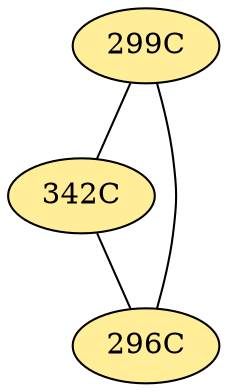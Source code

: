 // The Round Table
graph {
	"299C" [fillcolor="#FFED97" style=radial]
	"342C" [fillcolor="#FFED97" style=radial]
	"299C" -- "342C" [penwidth=1]
	"299C" [fillcolor="#FFED97" style=radial]
	"296C" [fillcolor="#FFED97" style=radial]
	"299C" -- "296C" [penwidth=1]
	"342C" [fillcolor="#FFED97" style=radial]
	"296C" [fillcolor="#FFED97" style=radial]
	"342C" -- "296C" [penwidth=1]
}
